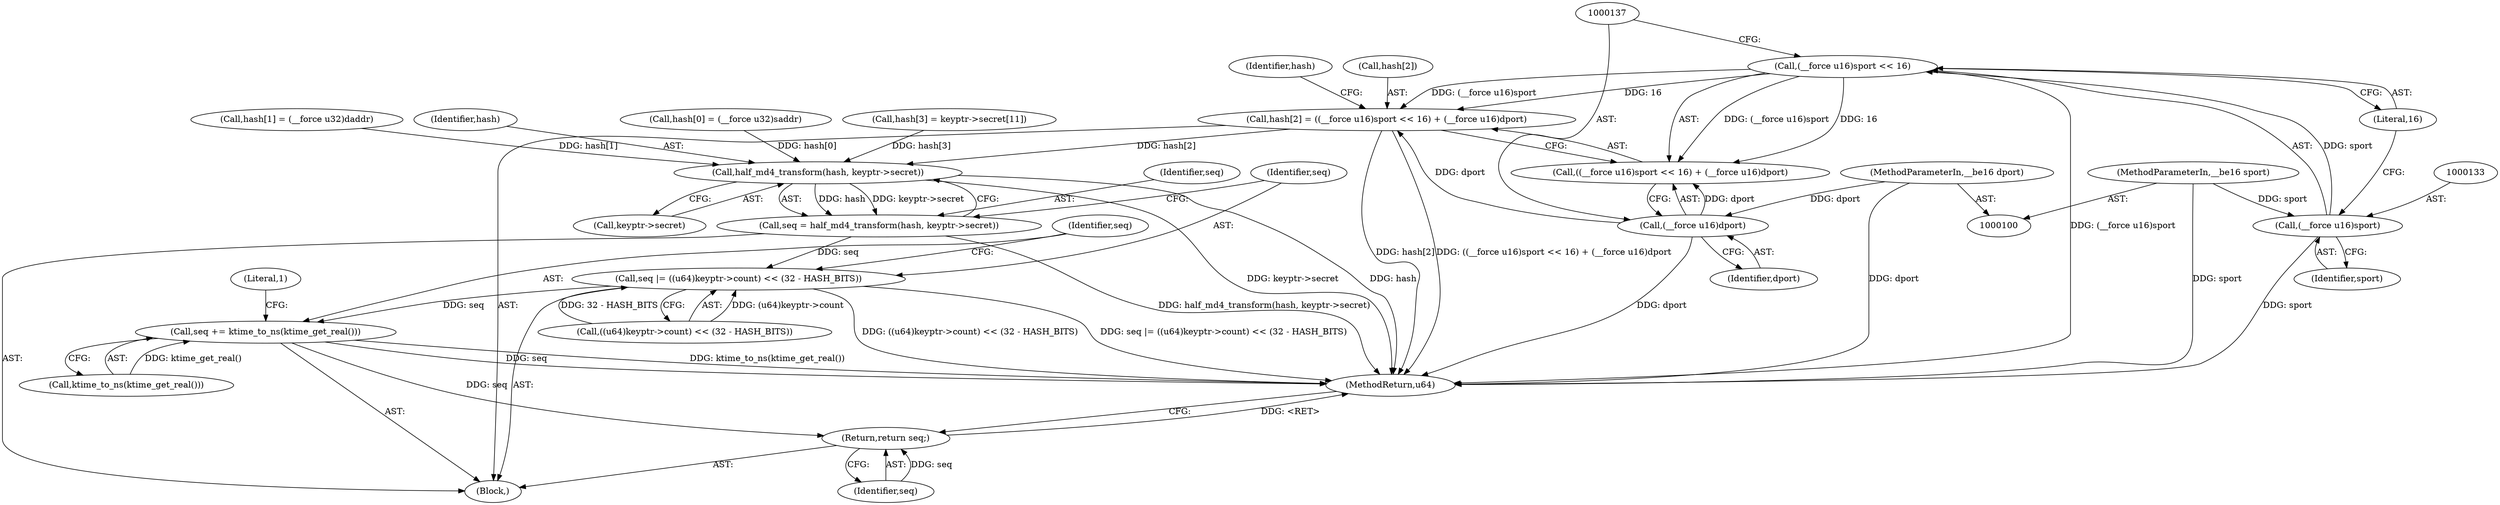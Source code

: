 digraph "1_linux_6e5714eaf77d79ae1c8b47e3e040ff5411b717ec_2@array" {
"1000126" [label="(Call,hash[2] = ((__force u16)sport << 16) + (__force u16)dport)"];
"1000131" [label="(Call,(__force u16)sport << 16)"];
"1000132" [label="(Call,(__force u16)sport)"];
"1000103" [label="(MethodParameterIn,__be16 sport)"];
"1000136" [label="(Call,(__force u16)dport)"];
"1000104" [label="(MethodParameterIn,__be16 dport)"];
"1000150" [label="(Call,half_md4_transform(hash, keyptr->secret))"];
"1000148" [label="(Call,seq = half_md4_transform(hash, keyptr->secret))"];
"1000155" [label="(Call,seq |= ((u64)keyptr->count) << (32 - HASH_BITS))"];
"1000166" [label="(Call,seq += ktime_to_ns(ktime_get_real()))"];
"1000172" [label="(Return,return seq;)"];
"1000157" [label="(Call,((u64)keyptr->count) << (32 - HASH_BITS))"];
"1000141" [label="(Identifier,hash)"];
"1000138" [label="(Identifier,dport)"];
"1000119" [label="(Call,hash[1] = (__force u32)daddr)"];
"1000105" [label="(Block,)"];
"1000103" [label="(MethodParameterIn,__be16 sport)"];
"1000156" [label="(Identifier,seq)"];
"1000168" [label="(Call,ktime_to_ns(ktime_get_real()))"];
"1000155" [label="(Call,seq |= ((u64)keyptr->count) << (32 - HASH_BITS))"];
"1000173" [label="(Identifier,seq)"];
"1000136" [label="(Call,(__force u16)dport)"];
"1000135" [label="(Literal,16)"];
"1000150" [label="(Call,half_md4_transform(hash, keyptr->secret))"];
"1000151" [label="(Identifier,hash)"];
"1000174" [label="(MethodReturn,u64)"];
"1000112" [label="(Call,hash[0] = (__force u32)saddr)"];
"1000131" [label="(Call,(__force u16)sport << 16)"];
"1000134" [label="(Identifier,sport)"];
"1000149" [label="(Identifier,seq)"];
"1000104" [label="(MethodParameterIn,__be16 dport)"];
"1000152" [label="(Call,keyptr->secret)"];
"1000126" [label="(Call,hash[2] = ((__force u16)sport << 16) + (__force u16)dport)"];
"1000132" [label="(Call,(__force u16)sport)"];
"1000139" [label="(Call,hash[3] = keyptr->secret[11])"];
"1000167" [label="(Identifier,seq)"];
"1000127" [label="(Call,hash[2])"];
"1000148" [label="(Call,seq = half_md4_transform(hash, keyptr->secret))"];
"1000171" [label="(Literal,1)"];
"1000130" [label="(Call,((__force u16)sport << 16) + (__force u16)dport)"];
"1000166" [label="(Call,seq += ktime_to_ns(ktime_get_real()))"];
"1000172" [label="(Return,return seq;)"];
"1000126" -> "1000105"  [label="AST: "];
"1000126" -> "1000130"  [label="CFG: "];
"1000127" -> "1000126"  [label="AST: "];
"1000130" -> "1000126"  [label="AST: "];
"1000141" -> "1000126"  [label="CFG: "];
"1000126" -> "1000174"  [label="DDG: hash[2]"];
"1000126" -> "1000174"  [label="DDG: ((__force u16)sport << 16) + (__force u16)dport"];
"1000131" -> "1000126"  [label="DDG: (__force u16)sport"];
"1000131" -> "1000126"  [label="DDG: 16"];
"1000136" -> "1000126"  [label="DDG: dport"];
"1000126" -> "1000150"  [label="DDG: hash[2]"];
"1000131" -> "1000130"  [label="AST: "];
"1000131" -> "1000135"  [label="CFG: "];
"1000132" -> "1000131"  [label="AST: "];
"1000135" -> "1000131"  [label="AST: "];
"1000137" -> "1000131"  [label="CFG: "];
"1000131" -> "1000174"  [label="DDG: (__force u16)sport"];
"1000131" -> "1000130"  [label="DDG: (__force u16)sport"];
"1000131" -> "1000130"  [label="DDG: 16"];
"1000132" -> "1000131"  [label="DDG: sport"];
"1000132" -> "1000134"  [label="CFG: "];
"1000133" -> "1000132"  [label="AST: "];
"1000134" -> "1000132"  [label="AST: "];
"1000135" -> "1000132"  [label="CFG: "];
"1000132" -> "1000174"  [label="DDG: sport"];
"1000103" -> "1000132"  [label="DDG: sport"];
"1000103" -> "1000100"  [label="AST: "];
"1000103" -> "1000174"  [label="DDG: sport"];
"1000136" -> "1000130"  [label="AST: "];
"1000136" -> "1000138"  [label="CFG: "];
"1000137" -> "1000136"  [label="AST: "];
"1000138" -> "1000136"  [label="AST: "];
"1000130" -> "1000136"  [label="CFG: "];
"1000136" -> "1000174"  [label="DDG: dport"];
"1000136" -> "1000130"  [label="DDG: dport"];
"1000104" -> "1000136"  [label="DDG: dport"];
"1000104" -> "1000100"  [label="AST: "];
"1000104" -> "1000174"  [label="DDG: dport"];
"1000150" -> "1000148"  [label="AST: "];
"1000150" -> "1000152"  [label="CFG: "];
"1000151" -> "1000150"  [label="AST: "];
"1000152" -> "1000150"  [label="AST: "];
"1000148" -> "1000150"  [label="CFG: "];
"1000150" -> "1000174"  [label="DDG: hash"];
"1000150" -> "1000174"  [label="DDG: keyptr->secret"];
"1000150" -> "1000148"  [label="DDG: hash"];
"1000150" -> "1000148"  [label="DDG: keyptr->secret"];
"1000139" -> "1000150"  [label="DDG: hash[3]"];
"1000112" -> "1000150"  [label="DDG: hash[0]"];
"1000119" -> "1000150"  [label="DDG: hash[1]"];
"1000148" -> "1000105"  [label="AST: "];
"1000149" -> "1000148"  [label="AST: "];
"1000156" -> "1000148"  [label="CFG: "];
"1000148" -> "1000174"  [label="DDG: half_md4_transform(hash, keyptr->secret)"];
"1000148" -> "1000155"  [label="DDG: seq"];
"1000155" -> "1000105"  [label="AST: "];
"1000155" -> "1000157"  [label="CFG: "];
"1000156" -> "1000155"  [label="AST: "];
"1000157" -> "1000155"  [label="AST: "];
"1000167" -> "1000155"  [label="CFG: "];
"1000155" -> "1000174"  [label="DDG: ((u64)keyptr->count) << (32 - HASH_BITS)"];
"1000155" -> "1000174"  [label="DDG: seq |= ((u64)keyptr->count) << (32 - HASH_BITS)"];
"1000157" -> "1000155"  [label="DDG: (u64)keyptr->count"];
"1000157" -> "1000155"  [label="DDG: 32 - HASH_BITS"];
"1000155" -> "1000166"  [label="DDG: seq"];
"1000166" -> "1000105"  [label="AST: "];
"1000166" -> "1000168"  [label="CFG: "];
"1000167" -> "1000166"  [label="AST: "];
"1000168" -> "1000166"  [label="AST: "];
"1000171" -> "1000166"  [label="CFG: "];
"1000166" -> "1000174"  [label="DDG: ktime_to_ns(ktime_get_real())"];
"1000166" -> "1000174"  [label="DDG: seq"];
"1000168" -> "1000166"  [label="DDG: ktime_get_real()"];
"1000166" -> "1000172"  [label="DDG: seq"];
"1000172" -> "1000105"  [label="AST: "];
"1000172" -> "1000173"  [label="CFG: "];
"1000173" -> "1000172"  [label="AST: "];
"1000174" -> "1000172"  [label="CFG: "];
"1000172" -> "1000174"  [label="DDG: <RET>"];
"1000173" -> "1000172"  [label="DDG: seq"];
}
